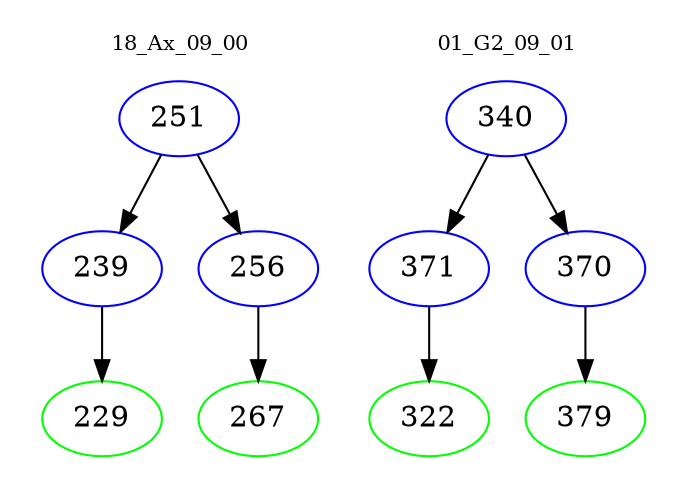 digraph{
subgraph cluster_0 {
color = white
label = "18_Ax_09_00";
fontsize=10;
T0_251 [label="251", color="blue"]
T0_251 -> T0_239 [color="black"]
T0_239 [label="239", color="blue"]
T0_239 -> T0_229 [color="black"]
T0_229 [label="229", color="green"]
T0_251 -> T0_256 [color="black"]
T0_256 [label="256", color="blue"]
T0_256 -> T0_267 [color="black"]
T0_267 [label="267", color="green"]
}
subgraph cluster_1 {
color = white
label = "01_G2_09_01";
fontsize=10;
T1_340 [label="340", color="blue"]
T1_340 -> T1_371 [color="black"]
T1_371 [label="371", color="blue"]
T1_371 -> T1_322 [color="black"]
T1_322 [label="322", color="green"]
T1_340 -> T1_370 [color="black"]
T1_370 [label="370", color="blue"]
T1_370 -> T1_379 [color="black"]
T1_379 [label="379", color="green"]
}
}

